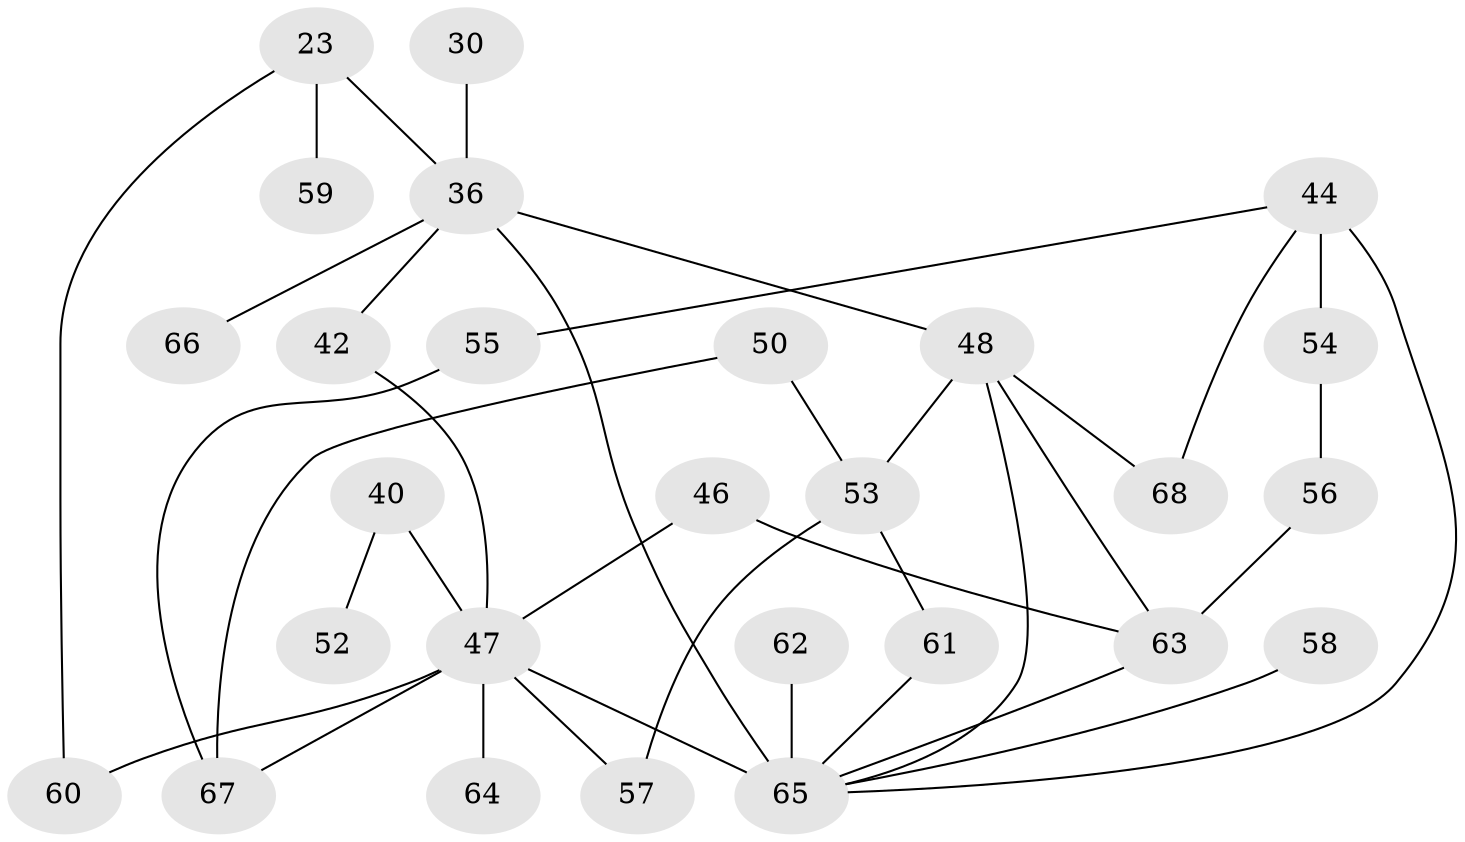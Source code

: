 // original degree distribution, {4: 0.10294117647058823, 5: 0.058823529411764705, 8: 0.014705882352941176, 2: 0.4411764705882353, 3: 0.17647058823529413, 6: 0.029411764705882353, 1: 0.17647058823529413}
// Generated by graph-tools (version 1.1) at 2025/44/03/04/25 21:44:19]
// undirected, 27 vertices, 37 edges
graph export_dot {
graph [start="1"]
  node [color=gray90,style=filled];
  23 [super="+18"];
  30;
  36 [super="+17"];
  40 [super="+11+27"];
  42;
  44 [super="+43+33"];
  46;
  47 [super="+41+38"];
  48 [super="+2+15+26"];
  50;
  52;
  53 [super="+19"];
  54;
  55;
  56 [super="+39"];
  57;
  58;
  59;
  60 [super="+45"];
  61 [super="+29"];
  62 [super="+10"];
  63 [super="+22"];
  64;
  65 [super="+9+51"];
  66;
  67 [super="+49"];
  68 [super="+35"];
  23 -- 36 [weight=2];
  23 -- 59;
  23 -- 60;
  30 -- 36;
  36 -- 42;
  36 -- 48;
  36 -- 66;
  36 -- 65 [weight=2];
  40 -- 52;
  40 -- 47 [weight=3];
  42 -- 47;
  44 -- 65 [weight=2];
  44 -- 68;
  44 -- 54;
  44 -- 55;
  46 -- 47;
  46 -- 63;
  47 -- 65 [weight=4];
  47 -- 57;
  47 -- 64;
  47 -- 60;
  47 -- 67;
  48 -- 68 [weight=2];
  48 -- 63;
  48 -- 53 [weight=2];
  48 -- 65;
  50 -- 67;
  50 -- 53;
  53 -- 57;
  53 -- 61;
  54 -- 56;
  55 -- 67;
  56 -- 63;
  58 -- 65;
  61 -- 65;
  62 -- 65;
  63 -- 65;
}
